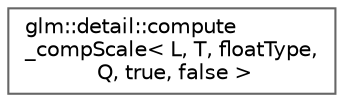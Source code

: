 digraph "Graphical Class Hierarchy"
{
 // LATEX_PDF_SIZE
  bgcolor="transparent";
  edge [fontname=Helvetica,fontsize=10,labelfontname=Helvetica,labelfontsize=10];
  node [fontname=Helvetica,fontsize=10,shape=box,height=0.2,width=0.4];
  rankdir="LR";
  Node0 [id="Node000000",label="glm::detail::compute\l_compScale\< L, T, floatType,\l Q, true, false \>",height=0.2,width=0.4,color="grey40", fillcolor="white", style="filled",URL="$structglm_1_1detail_1_1compute__comp_scale_3_01_l_00_01_t_00_01float_type_00_01_q_00_01true_00_01false_01_4.html",tooltip=" "];
}
